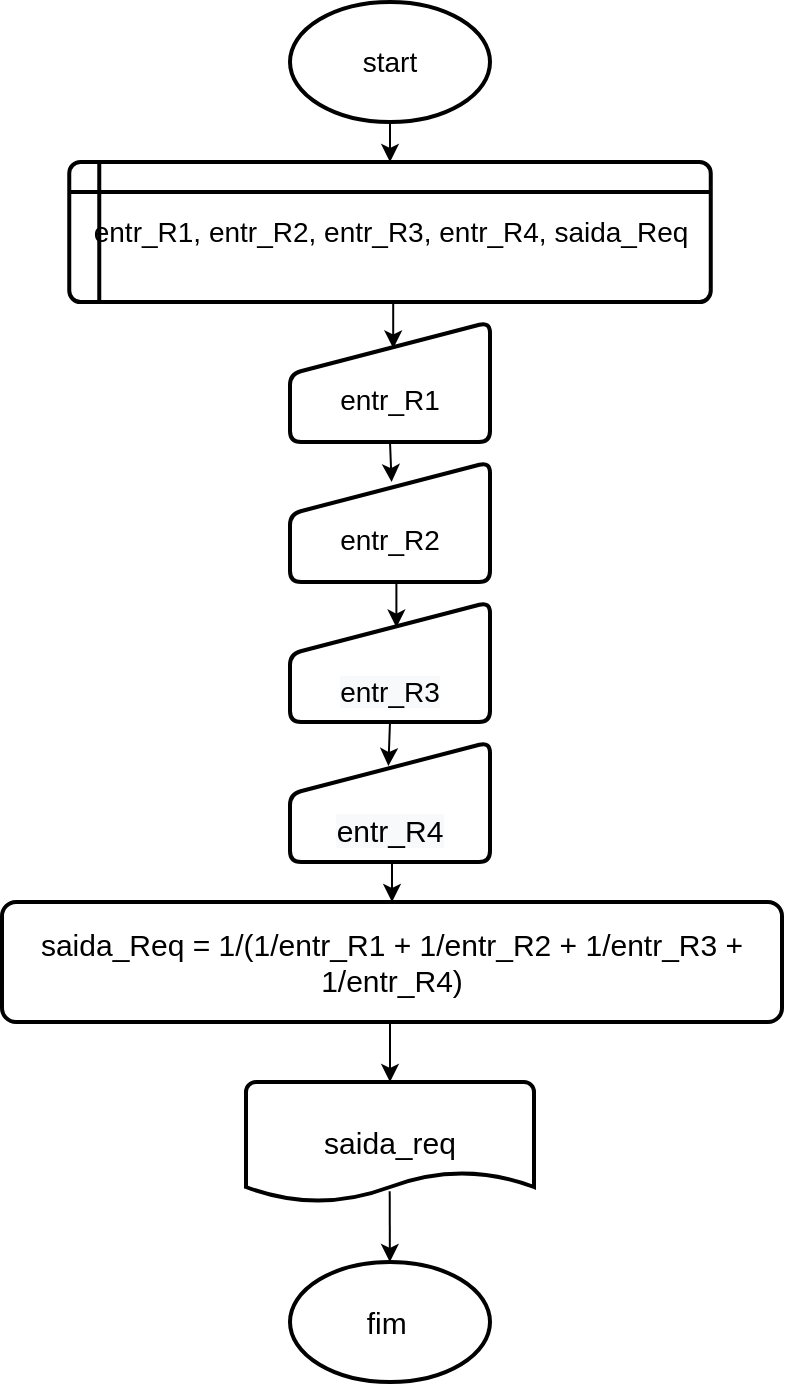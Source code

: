 <mxfile version="14.5.3" type="device"><diagram id="C5RBs43oDa-KdzZeNtuy" name="Page-1"><mxGraphModel dx="1483" dy="1952" grid="1" gridSize="10" guides="1" tooltips="1" connect="1" arrows="1" fold="1" page="1" pageScale="1" pageWidth="827" pageHeight="1169" math="0" shadow="0"><root><mxCell id="WIyWlLk6GJQsqaUBKTNV-0"/><mxCell id="WIyWlLk6GJQsqaUBKTNV-1" parent="WIyWlLk6GJQsqaUBKTNV-0"/><mxCell id="DX5rVsViiQVBphHThzSh-24" style="edgeStyle=orthogonalEdgeStyle;rounded=0;orthogonalLoop=1;jettySize=auto;html=1;exitX=0.5;exitY=1;exitDx=0;exitDy=0;exitPerimeter=0;entryX=0.5;entryY=0;entryDx=0;entryDy=0;" edge="1" parent="WIyWlLk6GJQsqaUBKTNV-1" source="DX5rVsViiQVBphHThzSh-25" target="DX5rVsViiQVBphHThzSh-27"><mxGeometry relative="1" as="geometry"/></mxCell><mxCell id="DX5rVsViiQVBphHThzSh-25" value="&lt;font style=&quot;font-size: 14px&quot;&gt;start&lt;/font&gt;" style="strokeWidth=2;html=1;shape=mxgraph.flowchart.start_1;whiteSpace=wrap;" vertex="1" parent="WIyWlLk6GJQsqaUBKTNV-1"><mxGeometry x="364" width="100" height="60" as="geometry"/></mxCell><mxCell id="DX5rVsViiQVBphHThzSh-26" style="edgeStyle=orthogonalEdgeStyle;rounded=0;orthogonalLoop=1;jettySize=auto;html=1;exitX=0.5;exitY=1;exitDx=0;exitDy=0;entryX=0.516;entryY=0.22;entryDx=0;entryDy=0;entryPerimeter=0;" edge="1" parent="WIyWlLk6GJQsqaUBKTNV-1" source="DX5rVsViiQVBphHThzSh-27" target="DX5rVsViiQVBphHThzSh-29"><mxGeometry relative="1" as="geometry"/></mxCell><mxCell id="DX5rVsViiQVBphHThzSh-27" value="&lt;font style=&quot;font-size: 14px&quot;&gt;&lt;font style=&quot;vertical-align: inherit&quot;&gt;&lt;font style=&quot;vertical-align: inherit&quot;&gt;&lt;font style=&quot;vertical-align: inherit&quot;&gt;&lt;font style=&quot;vertical-align: inherit&quot;&gt;entr_R1, entr_R2, entr_R3, entr_R4, saida_Req&lt;/font&gt;&lt;/font&gt;&lt;/font&gt;&lt;/font&gt;&lt;/font&gt;" style="shape=internalStorage;whiteSpace=wrap;html=1;dx=15;dy=15;rounded=1;arcSize=8;strokeWidth=2;" vertex="1" parent="WIyWlLk6GJQsqaUBKTNV-1"><mxGeometry x="253.63" y="80" width="320.75" height="70" as="geometry"/></mxCell><mxCell id="DX5rVsViiQVBphHThzSh-28" style="edgeStyle=orthogonalEdgeStyle;rounded=0;orthogonalLoop=1;jettySize=auto;html=1;exitX=0.5;exitY=1;exitDx=0;exitDy=0;entryX=0.508;entryY=0.167;entryDx=0;entryDy=0;entryPerimeter=0;" edge="1" parent="WIyWlLk6GJQsqaUBKTNV-1" source="DX5rVsViiQVBphHThzSh-29" target="DX5rVsViiQVBphHThzSh-31"><mxGeometry relative="1" as="geometry"/></mxCell><mxCell id="DX5rVsViiQVBphHThzSh-29" value="&lt;span&gt;&lt;font style=&quot;font-size: 14px&quot;&gt;&lt;br&gt;&lt;font style=&quot;vertical-align: inherit&quot;&gt;&lt;font style=&quot;vertical-align: inherit&quot;&gt;entr_R1&lt;/font&gt;&lt;/font&gt;&lt;/font&gt;&lt;/span&gt;" style="html=1;strokeWidth=2;shape=manualInput;whiteSpace=wrap;rounded=1;size=26;arcSize=11;" vertex="1" parent="WIyWlLk6GJQsqaUBKTNV-1"><mxGeometry x="364" y="160" width="100" height="60" as="geometry"/></mxCell><mxCell id="DX5rVsViiQVBphHThzSh-30" style="edgeStyle=orthogonalEdgeStyle;rounded=0;orthogonalLoop=1;jettySize=auto;html=1;exitX=0.5;exitY=1;exitDx=0;exitDy=0;entryX=0.532;entryY=0.213;entryDx=0;entryDy=0;entryPerimeter=0;" edge="1" parent="WIyWlLk6GJQsqaUBKTNV-1" source="DX5rVsViiQVBphHThzSh-31" target="DX5rVsViiQVBphHThzSh-33"><mxGeometry relative="1" as="geometry"/></mxCell><mxCell id="DX5rVsViiQVBphHThzSh-31" value="&lt;span&gt;&lt;font style=&quot;font-size: 14px&quot;&gt;&lt;br&gt;&lt;font style=&quot;vertical-align: inherit&quot;&gt;&lt;font style=&quot;vertical-align: inherit&quot;&gt;entr_R2&lt;/font&gt;&lt;/font&gt;&lt;/font&gt;&lt;/span&gt;" style="html=1;strokeWidth=2;shape=manualInput;whiteSpace=wrap;rounded=1;size=26;arcSize=11;" vertex="1" parent="WIyWlLk6GJQsqaUBKTNV-1"><mxGeometry x="364" y="230" width="100" height="60" as="geometry"/></mxCell><mxCell id="DX5rVsViiQVBphHThzSh-32" style="edgeStyle=orthogonalEdgeStyle;rounded=0;orthogonalLoop=1;jettySize=auto;html=1;exitX=0.5;exitY=1;exitDx=0;exitDy=0;entryX=0.492;entryY=0.2;entryDx=0;entryDy=0;entryPerimeter=0;" edge="1" parent="WIyWlLk6GJQsqaUBKTNV-1" source="DX5rVsViiQVBphHThzSh-33" target="DX5rVsViiQVBphHThzSh-35"><mxGeometry relative="1" as="geometry"/></mxCell><mxCell id="DX5rVsViiQVBphHThzSh-33" value="&lt;br&gt;&lt;br&gt;&lt;font style=&quot;font-size: 14px&quot;&gt;&lt;span style=&quot;color: rgb(0 , 0 , 0) ; font-family: &amp;#34;helvetica&amp;#34; ; font-style: normal ; font-weight: 400 ; letter-spacing: normal ; text-align: center ; text-indent: 0px ; text-transform: none ; word-spacing: 0px ; background-color: rgb(248 , 249 , 250) ; display: inline ; float: none&quot;&gt;&lt;font style=&quot;vertical-align: inherit&quot;&gt;&lt;font style=&quot;vertical-align: inherit&quot;&gt;entr_R3&lt;/font&gt;&lt;/font&gt;&lt;/span&gt;&lt;br&gt;&lt;/font&gt;" style="html=1;strokeWidth=2;shape=manualInput;whiteSpace=wrap;rounded=1;size=26;arcSize=11;" vertex="1" parent="WIyWlLk6GJQsqaUBKTNV-1"><mxGeometry x="364" y="300" width="100" height="60" as="geometry"/></mxCell><mxCell id="DX5rVsViiQVBphHThzSh-34" style="edgeStyle=orthogonalEdgeStyle;rounded=0;orthogonalLoop=1;jettySize=auto;html=1;exitX=0.5;exitY=1;exitDx=0;exitDy=0;entryX=0.5;entryY=0;entryDx=0;entryDy=0;" edge="1" parent="WIyWlLk6GJQsqaUBKTNV-1" source="DX5rVsViiQVBphHThzSh-35" target="DX5rVsViiQVBphHThzSh-37"><mxGeometry relative="1" as="geometry"/></mxCell><mxCell id="DX5rVsViiQVBphHThzSh-35" value="&lt;br&gt;&lt;br&gt;&lt;font style=&quot;font-size: 15px&quot;&gt;&lt;span style=&quot;color: rgb(0 , 0 , 0) ; font-family: &amp;#34;helvetica&amp;#34; ; font-style: normal ; font-weight: 400 ; letter-spacing: normal ; text-align: center ; text-indent: 0px ; text-transform: none ; word-spacing: 0px ; background-color: rgb(248 , 249 , 250) ; display: inline ; float: none&quot;&gt;&lt;font style=&quot;vertical-align: inherit&quot;&gt;&lt;font style=&quot;vertical-align: inherit&quot;&gt;entr_R4&lt;/font&gt;&lt;/font&gt;&lt;/span&gt;&lt;br&gt;&lt;/font&gt;" style="html=1;strokeWidth=2;shape=manualInput;whiteSpace=wrap;rounded=1;size=26;arcSize=11;" vertex="1" parent="WIyWlLk6GJQsqaUBKTNV-1"><mxGeometry x="364" y="370" width="100" height="60" as="geometry"/></mxCell><mxCell id="DX5rVsViiQVBphHThzSh-36" style="edgeStyle=orthogonalEdgeStyle;rounded=0;orthogonalLoop=1;jettySize=auto;html=1;exitX=0.5;exitY=1;exitDx=0;exitDy=0;entryX=0.5;entryY=0;entryDx=0;entryDy=0;entryPerimeter=0;" edge="1" parent="WIyWlLk6GJQsqaUBKTNV-1" source="DX5rVsViiQVBphHThzSh-37" target="DX5rVsViiQVBphHThzSh-39"><mxGeometry relative="1" as="geometry"/></mxCell><mxCell id="DX5rVsViiQVBphHThzSh-37" value="&lt;font style=&quot;font-size: 15px&quot;&gt;&lt;font style=&quot;vertical-align: inherit&quot;&gt;&lt;font style=&quot;vertical-align: inherit&quot;&gt;&lt;font style=&quot;vertical-align: inherit&quot;&gt;&lt;font style=&quot;vertical-align: inherit&quot;&gt;saida_Req = 1/(1/entr_R1 + 1/entr_R2 + 1/entr_R3 + 1/entr_R4)&lt;/font&gt;&lt;/font&gt;&lt;/font&gt;&lt;/font&gt;&lt;/font&gt;" style="rounded=1;whiteSpace=wrap;html=1;absoluteArcSize=1;arcSize=14;strokeWidth=2;" vertex="1" parent="WIyWlLk6GJQsqaUBKTNV-1"><mxGeometry x="220" y="450" width="390" height="60" as="geometry"/></mxCell><mxCell id="DX5rVsViiQVBphHThzSh-38" value="" style="edgeStyle=none;rounded=0;orthogonalLoop=1;jettySize=auto;html=1;exitX=0.499;exitY=0.911;exitDx=0;exitDy=0;exitPerimeter=0;" edge="1" parent="WIyWlLk6GJQsqaUBKTNV-1" source="DX5rVsViiQVBphHThzSh-39" target="DX5rVsViiQVBphHThzSh-40"><mxGeometry relative="1" as="geometry"/></mxCell><mxCell id="DX5rVsViiQVBphHThzSh-39" value="&lt;span style=&quot;font-size: 15px&quot;&gt;saida_req&lt;/span&gt;" style="strokeWidth=2;html=1;shape=mxgraph.flowchart.document2;whiteSpace=wrap;size=0.25;" vertex="1" parent="WIyWlLk6GJQsqaUBKTNV-1"><mxGeometry x="342" y="540" width="144" height="60" as="geometry"/></mxCell><mxCell id="DX5rVsViiQVBphHThzSh-40" value="&lt;font style=&quot;font-size: 15px&quot;&gt;fim&lt;/font&gt;&amp;nbsp;" style="strokeWidth=2;html=1;shape=mxgraph.flowchart.start_1;whiteSpace=wrap;" vertex="1" parent="WIyWlLk6GJQsqaUBKTNV-1"><mxGeometry x="364" y="630" width="100" height="60" as="geometry"/></mxCell></root></mxGraphModel></diagram></mxfile>